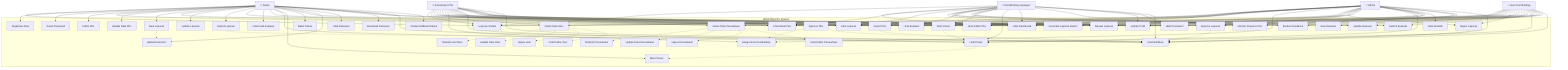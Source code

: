 graph TB
    %% Actors
    Admin[👤 Admin]
    Koordinator[👤 Koordinator PKL]
    Guru[👤 Guru Pembimbing]
    Siswa[👤 Siswa]
    PembimbingLapangan[👤 Pembimbing Lapangan]
    
    %% System boundary
    subgraph "SPEKTRA PKL System"
        %% Authentication Use Cases
        Login[Login ke Sistem]
        Register[Registrasi Akun]
        ResetPassword[Reset Password]
        ChangePassword[Ubah Password]
        UpdateProfile[Update Profil]
        
        %% User Management Use Cases (Admin/Koordinator)
        ManageUsers[Kelola Data User]
        CreateUser[Tambah User Baru]
        UpdateUser[Update Data User]
        DeleteUser[Hapus User]
        ViewUserList[Lihat Daftar User]
        
        %% Company Management Use Cases (Admin/Koordinator)
        ManageCompanies[Kelola Data Perusahaan]
        CreateCompany[Tambah Perusahaan]
        UpdateCompany[Update Data Perusahaan]
        DeleteCompany[Hapus Perusahaan]
        ViewCompanyList[Lihat Daftar Perusahaan]
        
        %% PKL Management Use Cases
        RegisterPKL[Daftar PKL]
        ViewPKLList[Lihat Daftar PKL]
        ViewPKLDetail[Lihat Detail PKL]
        UpdatePKL[Update Data PKL]
        ApprovePKL[Approve PKL]
        RejectPKL[Reject PKL]
        AssignSupervisor[Assign Guru Pembimbing]
        
        %% Report Management Use Cases
        CreateReport[Buat Laporan]
        ViewReports[Lihat Laporan]
        UpdateReport[Update Laporan]
        SubmitReport[Submit Laporan]
        ReviewReport[Review Laporan]
        ApproveReport[Approve Laporan]
        RejectReport[Reject Laporan]
        ProvideFeedback[Berikan Feedback]
        
        %% Evaluation Use Cases
        CreateEvaluation[Buat Evaluasi]
        ViewEvaluations[Lihat Evaluasi]
        UpdateEvaluation[Update Evaluasi]
        SubmitEvaluation[Submit Evaluasi]
        ViewEvaluationResults[Lihat Hasil Evaluasi]
        
        %% Communication Use Cases
        SendMessage[Kirim Pesan]
        ViewMessages[Lihat Pesan]
        ReadMessage[Baca Pesan]
        ReplyMessage[Balas Pesan]
        
        %% Monitoring Use Cases
        ViewDashboard[Lihat Dashboard]
        MonitorProgress[Monitor Progress PKL]
        GenerateReports[Generate Laporan Sistem]
        ViewStatistics[Lihat Statistik]
        
        %% Document Management
        UploadDocuments[Upload Dokumen]
        ViewDocuments[Lihat Dokumen]
        DownloadDocuments[Download Dokumen]
        
        %% Notification Use Cases
        ViewNotifications[Lihat Notifikasi]
        MarkNotificationRead[Tandai Notifikasi Dibaca]
    end
    
    %% Admin Relationships
    Admin --> Login
    Admin --> ManageUsers
    Admin --> ManageCompanies
    Admin --> ViewPKLList
    Admin --> ViewPKLDetail
    Admin --> ApprovePKL
    Admin --> RejectPKL
    Admin --> AssignSupervisor
    Admin --> ViewReports
    Admin --> ReviewReport
    Admin --> ApproveReport
    Admin --> RejectReport
    Admin --> ViewEvaluations
    Admin --> SendMessage
    Admin --> ViewMessages
    Admin --> ViewDashboard
    Admin --> MonitorProgress
    Admin --> GenerateReports
    Admin --> ViewStatistics
    Admin --> UpdateProfile
    Admin --> ChangePassword
    Admin --> ViewNotifications
    
    %% Koordinator Relationships
    Koordinator --> Login
    Koordinator --> ManageUsers
    Koordinator --> ManageCompanies
    Koordinator --> ViewPKLList
    Koordinator --> ViewPKLDetail
    Koordinator --> ApprovePKL
    Koordinator --> RejectPKL
    Koordinator --> AssignSupervisor
    Koordinator --> ViewReports
    Koordinator --> ReviewReport
    Koordinator --> ApproveReport
    Koordinator --> ViewEvaluations
    Koordinator --> SendMessage
    Koordinator --> ViewMessages
    Koordinator --> ViewDashboard
    Koordinator --> MonitorProgress
    Koordinator --> GenerateReports
    Koordinator --> UpdateProfile
    Koordinator --> ChangePassword
    Koordinator --> ViewNotifications
    
    %% Guru Pembimbing Relationships
    Guru --> Login
    Guru --> ViewPKLList
    Guru --> ViewPKLDetail
    Guru --> ViewReports
    Guru --> ReviewReport
    Guru --> ApproveReport
    Guru --> RejectReport
    Guru --> ProvideFeedback
    Guru --> CreateEvaluation
    Guru --> ViewEvaluations
    Guru --> UpdateEvaluation
    Guru --> SubmitEvaluation
    Guru --> SendMessage
    Guru --> ViewMessages
    Guru --> ViewDashboard
    Guru --> MonitorProgress
    Guru --> UpdateProfile
    Guru --> ChangePassword
    Guru --> ViewNotifications
    
    %% Siswa Relationships
    Siswa --> Login
    Siswa --> Register
    Siswa --> ResetPassword
    Siswa --> RegisterPKL
    Siswa --> ViewPKLDetail
    Siswa --> UpdatePKL
    Siswa --> CreateReport
    Siswa --> ViewReports
    Siswa --> UpdateReport
    Siswa --> SubmitReport
    Siswa --> ViewEvaluations
    Siswa --> ViewEvaluationResults
    Siswa --> SendMessage
    Siswa --> ViewMessages
    Siswa --> ReadMessage
    Siswa --> ReplyMessage
    Siswa --> ViewDashboard
    Siswa --> UploadDocuments
    Siswa --> ViewDocuments
    Siswa --> DownloadDocuments
    Siswa --> UpdateProfile
    Siswa --> ChangePassword
    Siswa --> ViewNotifications
    Siswa --> MarkNotificationRead
    
    %% Pembimbing Lapangan Relationships
    PembimbingLapangan --> Login
    PembimbingLapangan --> ViewPKLList
    PembimbingLapangan --> ViewPKLDetail
    PembimbingLapangan --> ViewReports
    PembimbingLapangan --> ReviewReport
    PembimbingLapangan --> ProvideFeedback
    PembimbingLapangan --> CreateEvaluation
    PembimbingLapangan --> ViewEvaluations
    PembimbingLapangan --> UpdateEvaluation
    PembimbingLapangan --> SubmitEvaluation
    PembimbingLapangan --> SendMessage
    PembimbingLapangan --> ViewMessages
    PembimbingLapangan --> ViewDashboard
    PembimbingLapangan --> MonitorProgress
    PembimbingLapangan --> UpdateProfile
    PembimbingLapangan --> ChangePassword
    PembimbingLapangan --> ViewNotifications
    
    %% Include Relationships
    ManageUsers -.-> CreateUser
    ManageUsers -.-> UpdateUser
    ManageUsers -.-> DeleteUser
    ManageUsers -.-> ViewUserList
    
    ManageCompanies -.-> CreateCompany
    ManageCompanies -.-> UpdateCompany
    ManageCompanies -.-> DeleteCompany
    ManageCompanies -.-> ViewCompanyList
    
    ViewMessages -.-> ReadMessage
    SendMessage -.-> ViewMessages
    
    CreateReport -.-> UploadDocuments
    SubmitReport -.-> ViewNotifications
    ApproveReport -.-> ViewNotifications
    RejectReport -.-> ViewNotifications
    
    ApprovePKL -.-> AssignSupervisor
    ApprovePKL -.-> ViewNotifications
    RejectPKL -.-> ViewNotifications